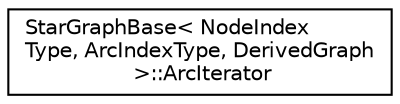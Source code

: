 digraph "Graphical Class Hierarchy"
{
 // LATEX_PDF_SIZE
  edge [fontname="Helvetica",fontsize="10",labelfontname="Helvetica",labelfontsize="10"];
  node [fontname="Helvetica",fontsize="10",shape=record];
  rankdir="LR";
  Node0 [label="StarGraphBase\< NodeIndex\lType, ArcIndexType, DerivedGraph\l \>::ArcIterator",height=0.2,width=0.4,color="black", fillcolor="white", style="filled",URL="$classoperations__research_1_1_star_graph_base_1_1_arc_iterator.html",tooltip=" "];
}
